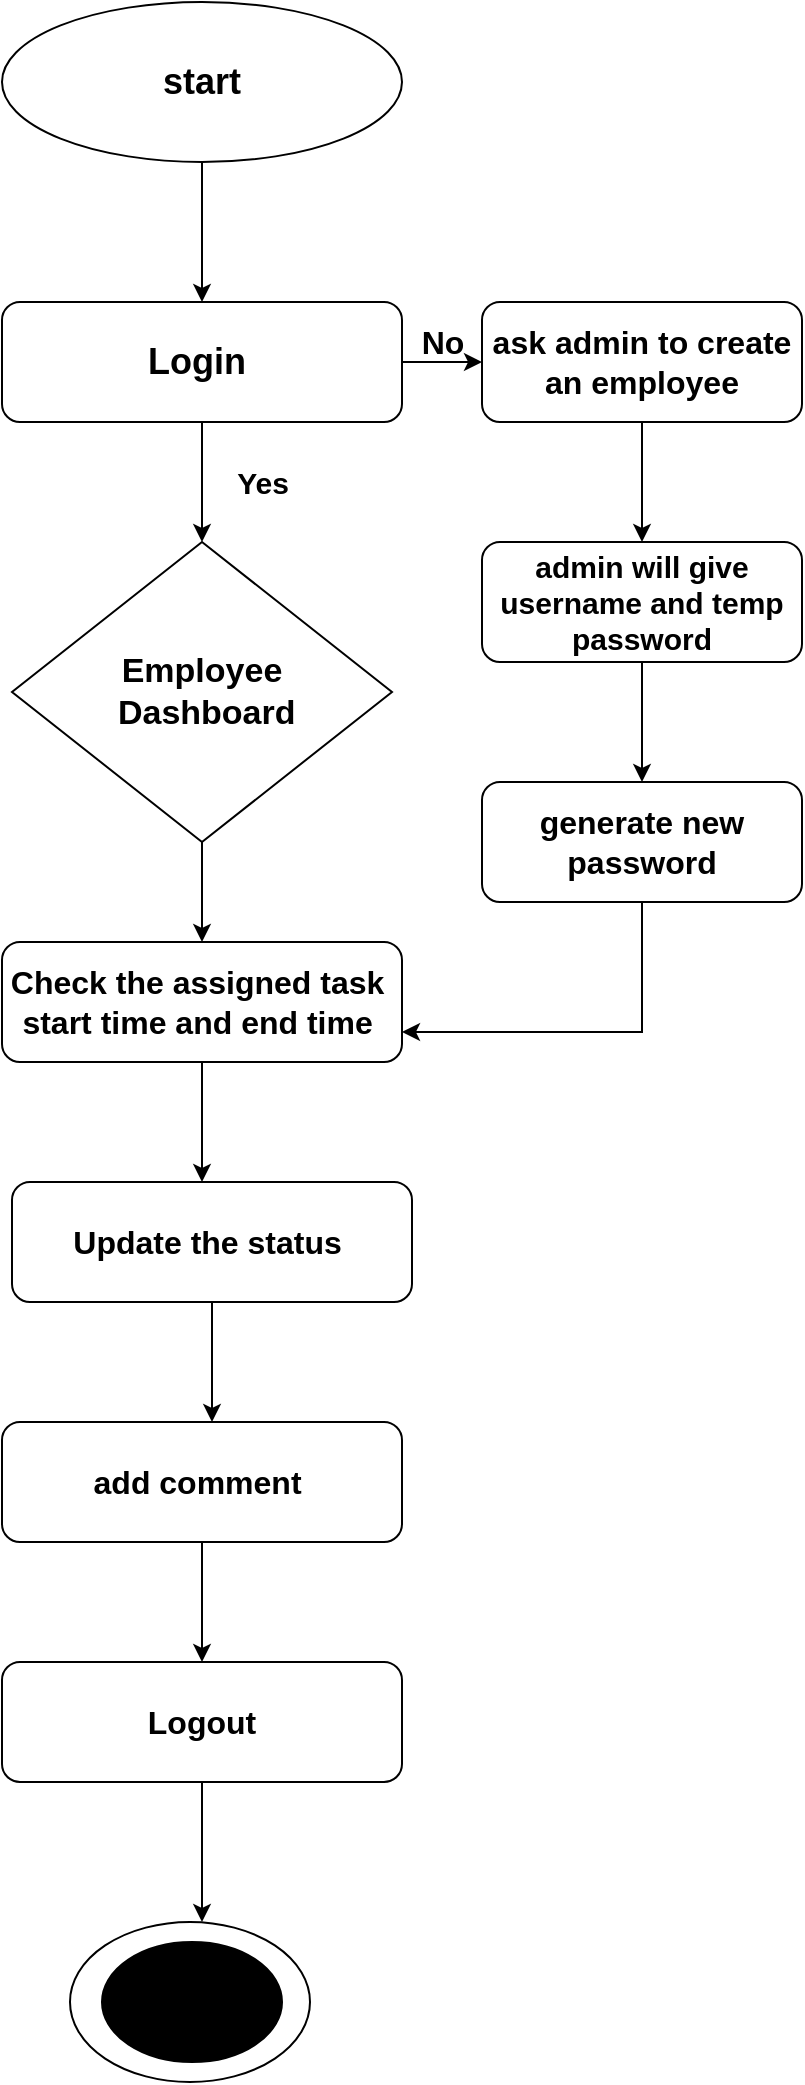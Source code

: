 <mxfile version="14.7.4" type="device"><diagram id="94Q4_Tx5LuzvfkjctDSW" name="Page-1"><mxGraphModel dx="1532" dy="765" grid="1" gridSize="10" guides="1" tooltips="1" connect="1" arrows="1" fold="1" page="1" pageScale="1" pageWidth="827" pageHeight="1169" math="0" shadow="0"><root><mxCell id="0"/><mxCell id="1" parent="0"/><mxCell id="-i1PfEn2atE2H4jkZNYp-8" style="edgeStyle=orthogonalEdgeStyle;rounded=0;orthogonalLoop=1;jettySize=auto;html=1;exitX=0.5;exitY=1;exitDx=0;exitDy=0;" edge="1" parent="1" source="-i1PfEn2atE2H4jkZNYp-1"><mxGeometry relative="1" as="geometry"><mxPoint x="420" y="200" as="targetPoint"/></mxGeometry></mxCell><mxCell id="-i1PfEn2atE2H4jkZNYp-1" value="&lt;b&gt;&lt;font style=&quot;font-size: 18px&quot;&gt;start&lt;/font&gt;&lt;/b&gt;" style="ellipse;whiteSpace=wrap;html=1;" vertex="1" parent="1"><mxGeometry x="320" y="50" width="200" height="80" as="geometry"/></mxCell><mxCell id="-i1PfEn2atE2H4jkZNYp-10" style="edgeStyle=orthogonalEdgeStyle;rounded=0;orthogonalLoop=1;jettySize=auto;html=1;exitX=0.5;exitY=1;exitDx=0;exitDy=0;" edge="1" parent="1" source="-i1PfEn2atE2H4jkZNYp-9"><mxGeometry relative="1" as="geometry"><mxPoint x="420" y="320" as="targetPoint"/></mxGeometry></mxCell><mxCell id="-i1PfEn2atE2H4jkZNYp-11" style="edgeStyle=orthogonalEdgeStyle;rounded=0;orthogonalLoop=1;jettySize=auto;html=1;exitX=1;exitY=0.5;exitDx=0;exitDy=0;" edge="1" parent="1" source="-i1PfEn2atE2H4jkZNYp-9"><mxGeometry relative="1" as="geometry"><mxPoint x="560" y="230" as="targetPoint"/></mxGeometry></mxCell><mxCell id="-i1PfEn2atE2H4jkZNYp-9" value="&lt;font style=&quot;font-size: 18px&quot;&gt;&lt;b&gt;Login&amp;nbsp;&lt;/b&gt;&lt;/font&gt;" style="rounded=1;whiteSpace=wrap;html=1;" vertex="1" parent="1"><mxGeometry x="320" y="200" width="200" height="60" as="geometry"/></mxCell><mxCell id="-i1PfEn2atE2H4jkZNYp-16" style="edgeStyle=orthogonalEdgeStyle;rounded=0;orthogonalLoop=1;jettySize=auto;html=1;exitX=0.5;exitY=1;exitDx=0;exitDy=0;" edge="1" parent="1" source="-i1PfEn2atE2H4jkZNYp-13"><mxGeometry relative="1" as="geometry"><mxPoint x="420" y="520" as="targetPoint"/></mxGeometry></mxCell><mxCell id="-i1PfEn2atE2H4jkZNYp-13" value="&lt;b&gt;&lt;font style=&quot;font-size: 17px&quot;&gt;Employee&lt;br&gt;&amp;nbsp;Dashboard&lt;/font&gt;&lt;/b&gt;" style="rhombus;whiteSpace=wrap;html=1;" vertex="1" parent="1"><mxGeometry x="325" y="320" width="190" height="150" as="geometry"/></mxCell><mxCell id="-i1PfEn2atE2H4jkZNYp-14" value="&lt;b&gt;&lt;font style=&quot;font-size: 15px&quot;&gt;Yes&lt;/font&gt;&lt;/b&gt;" style="text;html=1;align=center;verticalAlign=middle;resizable=0;points=[];autosize=1;strokeColor=none;" vertex="1" parent="1"><mxGeometry x="430" y="280" width="40" height="20" as="geometry"/></mxCell><mxCell id="-i1PfEn2atE2H4jkZNYp-15" value="&lt;b&gt;&lt;font style=&quot;font-size: 16px&quot;&gt;No&lt;/font&gt;&lt;/b&gt;" style="text;html=1;align=center;verticalAlign=middle;resizable=0;points=[];autosize=1;strokeColor=none;" vertex="1" parent="1"><mxGeometry x="520" y="210" width="40" height="20" as="geometry"/></mxCell><mxCell id="-i1PfEn2atE2H4jkZNYp-18" style="edgeStyle=orthogonalEdgeStyle;rounded=0;orthogonalLoop=1;jettySize=auto;html=1;exitX=0.5;exitY=1;exitDx=0;exitDy=0;" edge="1" parent="1" source="-i1PfEn2atE2H4jkZNYp-17"><mxGeometry relative="1" as="geometry"><mxPoint x="420" y="640" as="targetPoint"/></mxGeometry></mxCell><mxCell id="-i1PfEn2atE2H4jkZNYp-17" value="&lt;b&gt;&lt;font style=&quot;font-size: 16px&quot;&gt;Check the assigned task&amp;nbsp; start time and end time&amp;nbsp;&lt;/font&gt;&lt;/b&gt;" style="rounded=1;whiteSpace=wrap;html=1;" vertex="1" parent="1"><mxGeometry x="320" y="520" width="200" height="60" as="geometry"/></mxCell><mxCell id="-i1PfEn2atE2H4jkZNYp-20" style="edgeStyle=orthogonalEdgeStyle;rounded=0;orthogonalLoop=1;jettySize=auto;html=1;exitX=0.5;exitY=1;exitDx=0;exitDy=0;" edge="1" parent="1" source="-i1PfEn2atE2H4jkZNYp-19"><mxGeometry relative="1" as="geometry"><mxPoint x="425" y="760" as="targetPoint"/></mxGeometry></mxCell><mxCell id="-i1PfEn2atE2H4jkZNYp-19" value="&lt;span style=&quot;font-size: 16px&quot;&gt;&lt;b&gt;Update the status&amp;nbsp;&lt;/b&gt;&lt;/span&gt;" style="rounded=1;whiteSpace=wrap;html=1;" vertex="1" parent="1"><mxGeometry x="325" y="640" width="200" height="60" as="geometry"/></mxCell><mxCell id="-i1PfEn2atE2H4jkZNYp-22" style="edgeStyle=orthogonalEdgeStyle;rounded=0;orthogonalLoop=1;jettySize=auto;html=1;exitX=0.5;exitY=1;exitDx=0;exitDy=0;" edge="1" parent="1" source="-i1PfEn2atE2H4jkZNYp-21"><mxGeometry relative="1" as="geometry"><mxPoint x="420" y="880" as="targetPoint"/></mxGeometry></mxCell><mxCell id="-i1PfEn2atE2H4jkZNYp-21" value="&lt;span style=&quot;font-size: 16px&quot;&gt;&lt;b&gt;add comment&amp;nbsp;&lt;/b&gt;&lt;/span&gt;" style="rounded=1;whiteSpace=wrap;html=1;" vertex="1" parent="1"><mxGeometry x="320" y="760" width="200" height="60" as="geometry"/></mxCell><mxCell id="-i1PfEn2atE2H4jkZNYp-30" style="edgeStyle=orthogonalEdgeStyle;rounded=0;orthogonalLoop=1;jettySize=auto;html=1;exitX=0.5;exitY=1;exitDx=0;exitDy=0;" edge="1" parent="1" source="-i1PfEn2atE2H4jkZNYp-23"><mxGeometry relative="1" as="geometry"><mxPoint x="420" y="1010" as="targetPoint"/></mxGeometry></mxCell><mxCell id="-i1PfEn2atE2H4jkZNYp-23" value="&lt;span style=&quot;font-size: 16px&quot;&gt;&lt;b&gt;Logout&lt;/b&gt;&lt;/span&gt;" style="rounded=1;whiteSpace=wrap;html=1;" vertex="1" parent="1"><mxGeometry x="320" y="880" width="200" height="60" as="geometry"/></mxCell><mxCell id="-i1PfEn2atE2H4jkZNYp-25" style="edgeStyle=orthogonalEdgeStyle;rounded=0;orthogonalLoop=1;jettySize=auto;html=1;exitX=0.5;exitY=1;exitDx=0;exitDy=0;" edge="1" parent="1" source="-i1PfEn2atE2H4jkZNYp-24"><mxGeometry relative="1" as="geometry"><mxPoint x="640" y="320" as="targetPoint"/></mxGeometry></mxCell><mxCell id="-i1PfEn2atE2H4jkZNYp-24" value="&lt;b&gt;&lt;font style=&quot;font-size: 16px&quot;&gt;ask admin to create an employee&lt;/font&gt;&lt;/b&gt;" style="rounded=1;whiteSpace=wrap;html=1;" vertex="1" parent="1"><mxGeometry x="560" y="200" width="160" height="60" as="geometry"/></mxCell><mxCell id="-i1PfEn2atE2H4jkZNYp-27" style="edgeStyle=orthogonalEdgeStyle;rounded=0;orthogonalLoop=1;jettySize=auto;html=1;exitX=0.5;exitY=1;exitDx=0;exitDy=0;" edge="1" parent="1" source="-i1PfEn2atE2H4jkZNYp-26"><mxGeometry relative="1" as="geometry"><mxPoint x="640" y="440" as="targetPoint"/></mxGeometry></mxCell><mxCell id="-i1PfEn2atE2H4jkZNYp-26" value="&lt;b&gt;&lt;font style=&quot;font-size: 15px&quot;&gt;admin will give username and temp password&lt;/font&gt;&lt;/b&gt;" style="rounded=1;whiteSpace=wrap;html=1;" vertex="1" parent="1"><mxGeometry x="560" y="320" width="160" height="60" as="geometry"/></mxCell><mxCell id="-i1PfEn2atE2H4jkZNYp-29" style="edgeStyle=orthogonalEdgeStyle;rounded=0;orthogonalLoop=1;jettySize=auto;html=1;exitX=0.5;exitY=1;exitDx=0;exitDy=0;entryX=1;entryY=0.75;entryDx=0;entryDy=0;" edge="1" parent="1" source="-i1PfEn2atE2H4jkZNYp-28" target="-i1PfEn2atE2H4jkZNYp-17"><mxGeometry relative="1" as="geometry"/></mxCell><mxCell id="-i1PfEn2atE2H4jkZNYp-28" value="&lt;b&gt;&lt;font style=&quot;font-size: 16px&quot;&gt;generate new password&lt;/font&gt;&lt;/b&gt;" style="rounded=1;whiteSpace=wrap;html=1;" vertex="1" parent="1"><mxGeometry x="560" y="440" width="160" height="60" as="geometry"/></mxCell><mxCell id="-i1PfEn2atE2H4jkZNYp-31" value="" style="ellipse;whiteSpace=wrap;html=1;" vertex="1" parent="1"><mxGeometry x="354" y="1010" width="120" height="80" as="geometry"/></mxCell><mxCell id="-i1PfEn2atE2H4jkZNYp-32" value="" style="ellipse;whiteSpace=wrap;html=1;fillColor=#000000;" vertex="1" parent="1"><mxGeometry x="370" y="1020" width="90" height="60" as="geometry"/></mxCell></root></mxGraphModel></diagram></mxfile>